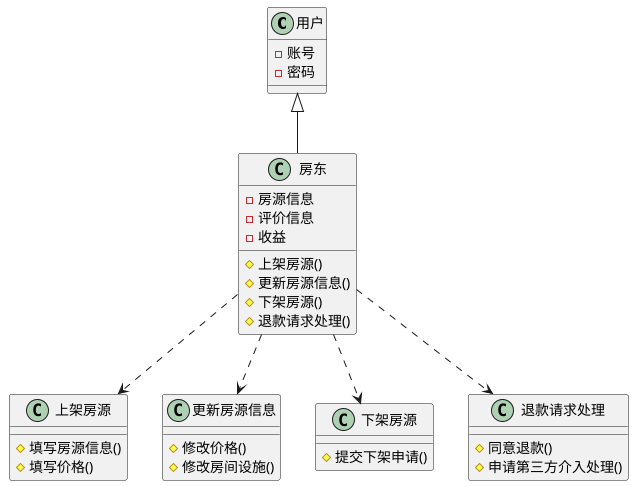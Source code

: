 @startuml 房东操作类图

skinparam shadowing false
skinparam defaultFontName "微软雅黑"

class  用户{
    - 账号
    - 密码
}



class 房东{
    - 房源信息
    - 评价信息
    - 收益
    
    # 上架房源()
    # 更新房源信息()
    # 下架房源()
    # 退款请求处理()
}

class 上架房源{
    # 填写房源信息()
    # 填写价格()
}

class 更新房源信息{
    # 修改价格()
    # 修改房间设施()
}

class 下架房源{
    # 提交下架申请()
}

class 退款请求处理{
    # 同意退款()
    # 申请第三方介入处理()
}








房东 -up-|> 用户

房东 ..> 上架房源
房东 ..> 更新房源信息
房东 ..> 下架房源
房东 ..> 退款请求处理







@enduml